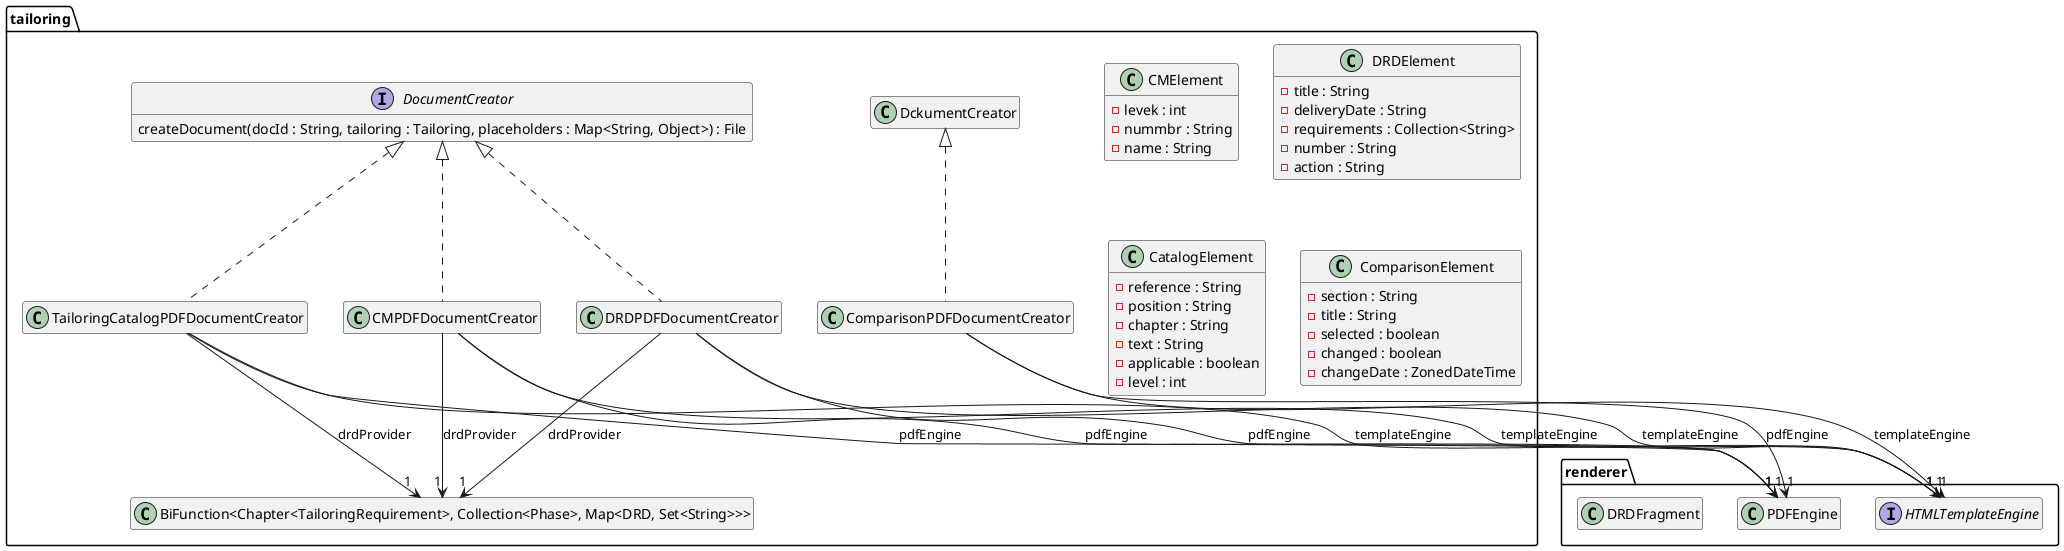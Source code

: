 @startuml Ebene3.png
hide empty members

package renderer {
    interface HTMLTemplateEngine
    class PDFEngine
    class DRDFragment
}

package tailoring {

    interface DocumentCreator {
        createDocument(docId : String, tailoring : Tailoring, placeholders : Map<String, Object>) : File
    }

    class TailoringCatalogPDFDocumentCreator {
    }
    DocumentCreator <|.. TailoringCatalogPDFDocumentCreator
    TailoringCatalogPDFDocumentCreator --> "1" HTMLTemplateEngine : templateEngine
    TailoringCatalogPDFDocumentCreator --> "1" PDFEngine : pdfEngine
    TailoringCatalogPDFDocumentCreator --> "1" "BiFunction<Chapter<TailoringRequirement>, Collection<Phase>, Map<DRD, Set<String>>>" : drdProvider

    class CMPDFDocumentCreator {
    }
    DocumentCreator <|.. CMPDFDocumentCreator
    CMPDFDocumentCreator --> "1" HTMLTemplateEngine : templateEngine
    CMPDFDocumentCreator --> "1" PDFEngine : pdfEngine
    CMPDFDocumentCreator --> "1" "BiFunction<Chapter<TailoringRequirement>, Collection<Phase>, Map<DRD, Set<String>>>" : drdProvider


    class CMElement {
        -levek : int
        -nummbr : String
        -name : String
    }


    class DRDPDFDocumentCreator {
    }
    DocumentCreator <|.. DRDPDFDocumentCreator
    DRDPDFDocumentCreator --> "1" HTMLTemplateEngine : templateEngine
    DRDPDFDocumentCreator --> "1" PDFEngine : pdfEngine
    DRDPDFDocumentCreator --> "1" "BiFunction<Chapter<TailoringRequirement>, Collection<Phase>, Map<DRD, Set<String>>>" : drdProvider

    class DRDElement {
        -title : String
        -deliveryDate : String
        -requirements : Collection<String>
        -number : String
        -action : String
    }


    class CatalogElement {
        -reference : String
        -position : String
        -chapter : String
        -text : String
        -applicable : boolean
        -level : int
    }


    class ComparisonPDFDocumentCreator {
    }
    DckumentCreator <|.. ComparisonPDFDocumentCreator
    ComparisonPDFDocumentCreator --> "1" HTMLTemplateEngine : templateEngine
    ComparisonPDFDocumentCreator --> "1" PDFEngine : pdfEngine

    class ComparisonElement {
        -section : String
        -title : String
        -selected : boolean
        -changed : boolean
        -changeDate : ZonedDateTime
    }
}
@enduml
